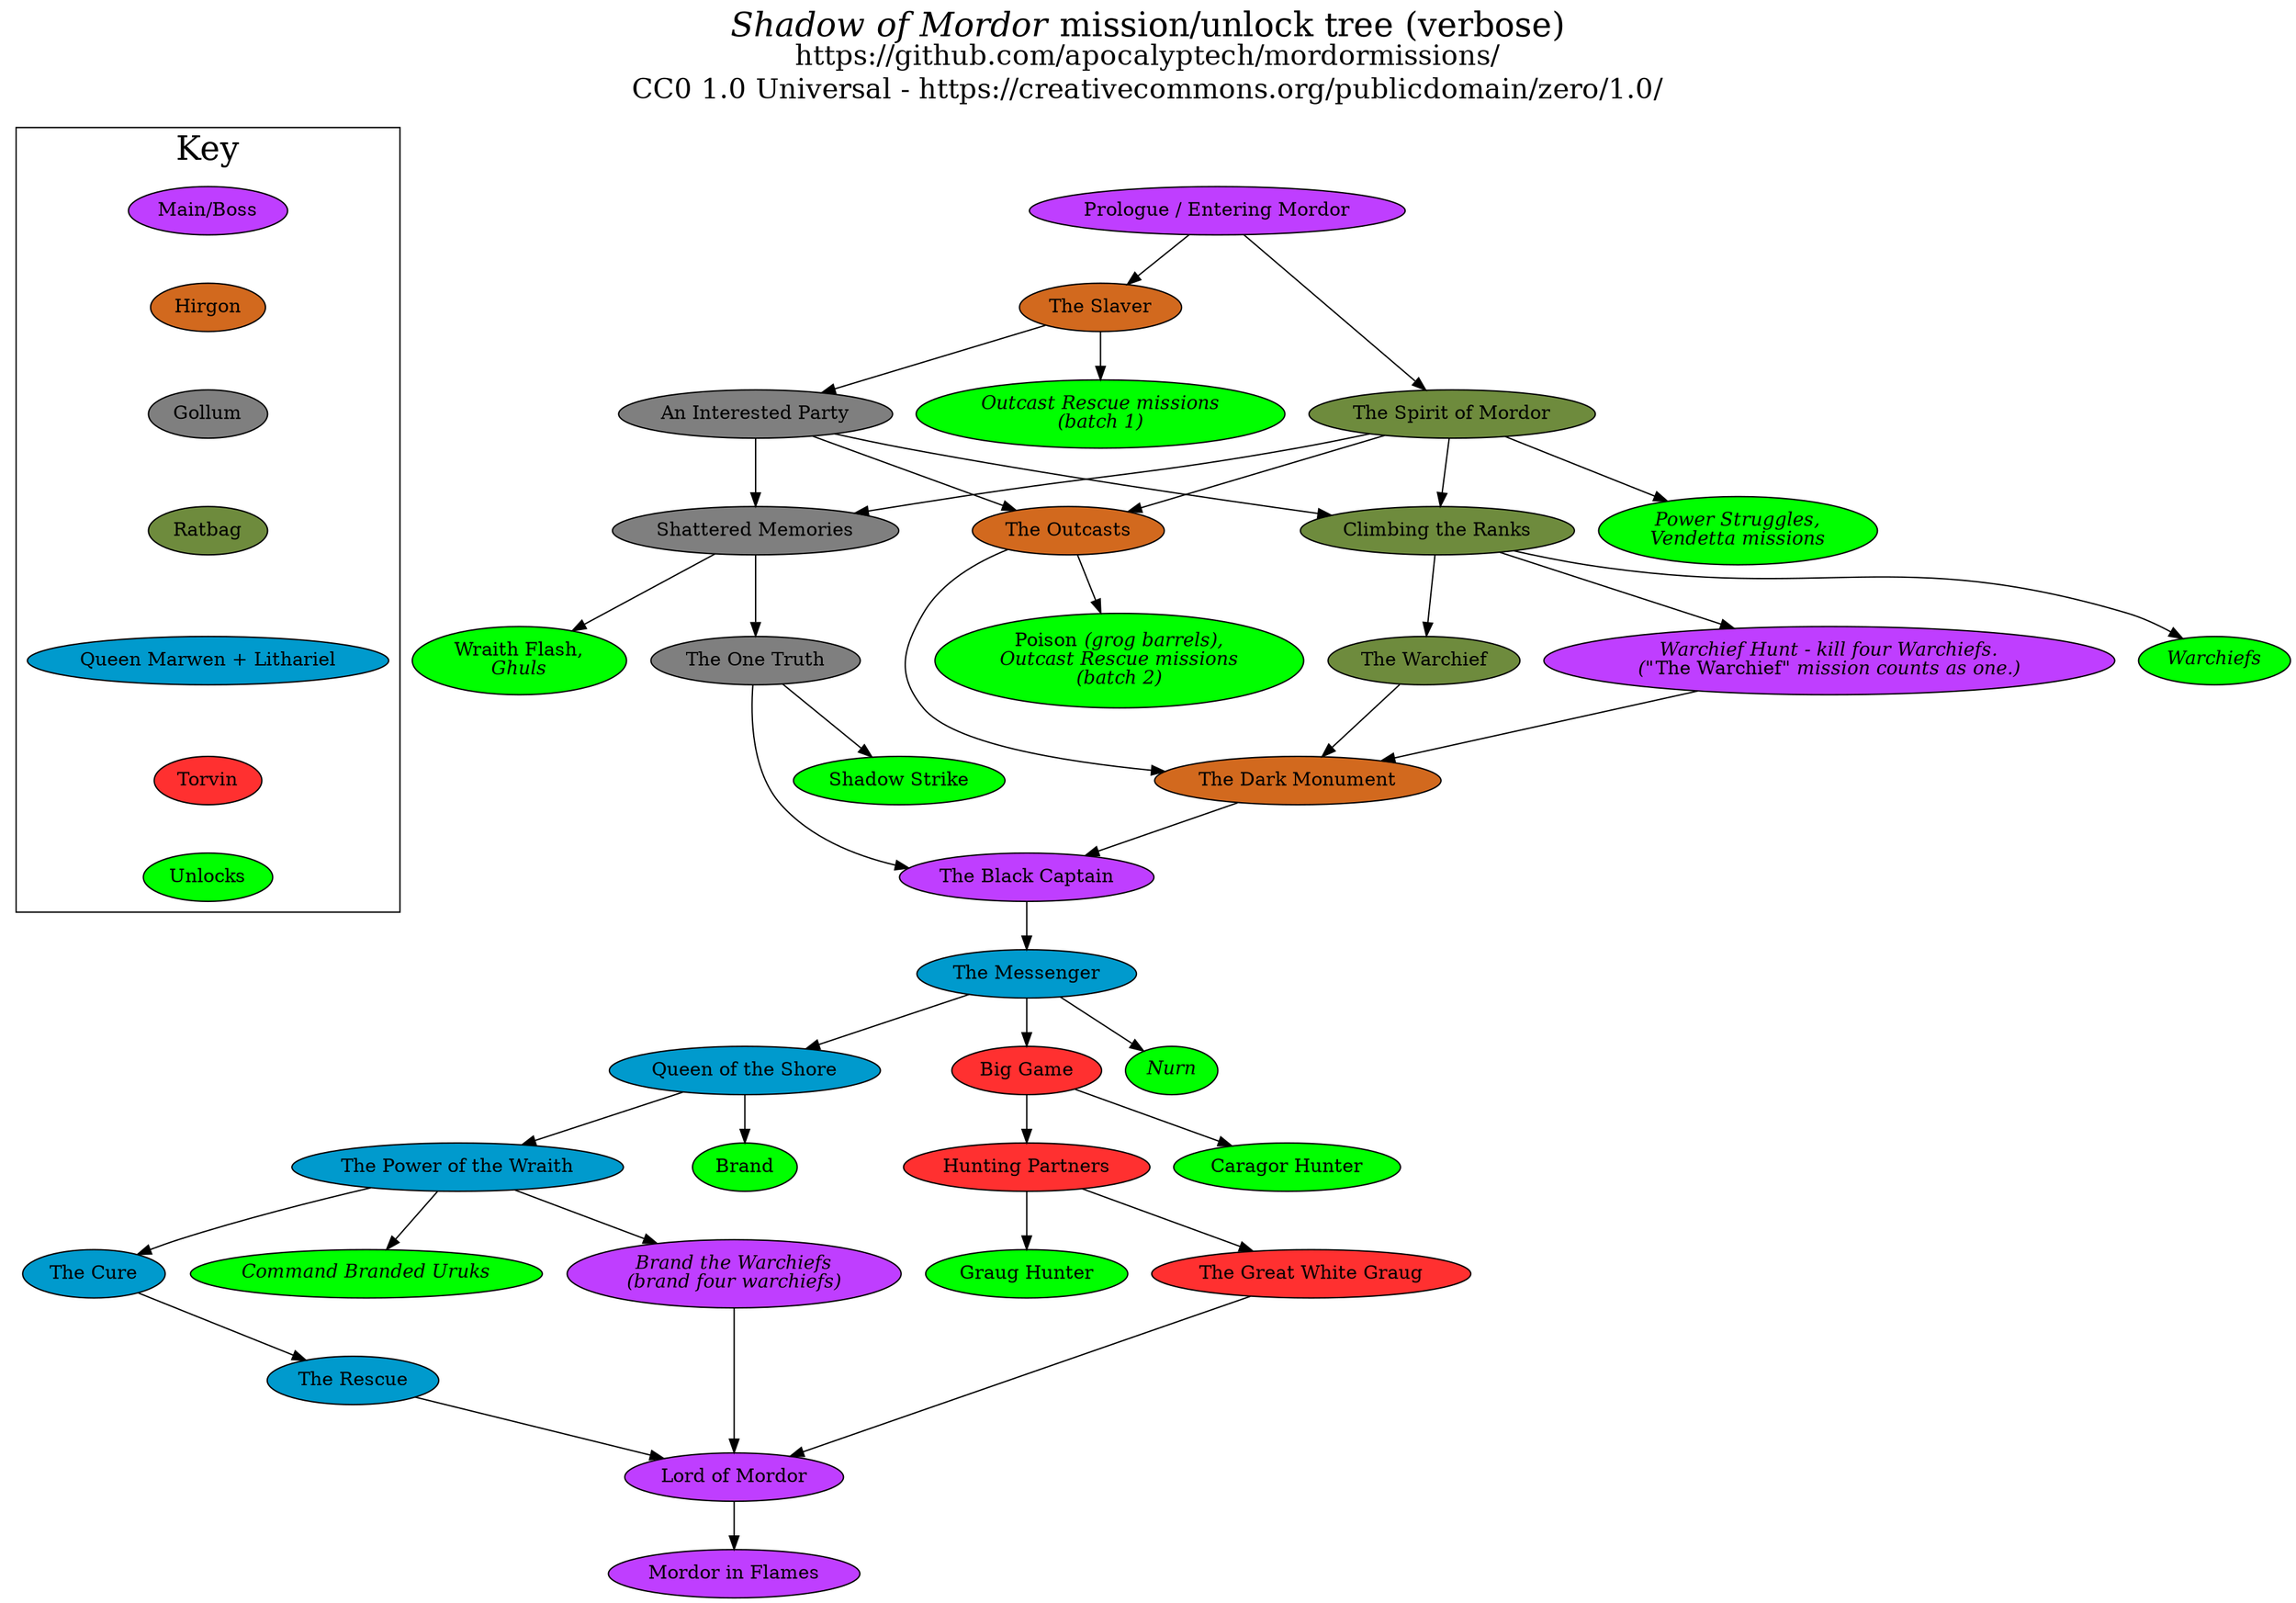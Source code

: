 // Compiled by CJ Kucera (pez@apocalyptech.com), March 2017
// https://github.com/apocalyptech/mordormissions/
//
// Released into public domain, or specifically CC0 1.0 Universal
// https://creativecommons.org/publicdomain/zero/1.0/

digraph mordor_verbose {

    // This version has separate nodes for mission unlocks.
    // See mordor_condensed.dot for a version which doesn't.

    labelloc = "t";
    fontsize = 25;
    label = <<i>Shadow of Mordor</i> mission/unlock tree (verbose)<br/><sup>https://github.com/apocalyptech/mordormissions/<br/>CC0 1.0 Universal - https://creativecommons.org/publicdomain/zero/1.0/</sup>>;

    // Main storyline missions
    {
        node [style=filled fillcolor=darkorchid1];

        label_main [label="Main/Boss"];

        prologue [label="Prologue / Entering Mordor"];
        kill [label=<<i>Warchief Hunt - kill four Warchiefs.<br/>("</i>The Warchief<i>" mission counts as one.)</i>>];
        captain [label="The Black Captain"];
        brand [label=<<i>Brand the Warchiefs<br/>(brand four warchiefs)</i>>];
        lord [label="Lord of Mordor"];
        flames [label="Mordor in Flames"];
    }

    // Hirgon Missions
    {
        node [style=filled fillcolor=chocolate];

        label_hirgon [label="Hirgon"];

        slaver [label="The Slaver"];
        outcasts [label="The Outcasts"];
        monument [label="The Dark Monument"];
    }

    // Gollum Missions
    {
        node [style=filled fillcolor=gray50];

        label_gollum [label="Gollum"];

        interested [label="An Interested Party"];
        shattered [label="Shattered Memories"];
        truth [label="The One Truth"];
    }
    
    // Ratbag Missions
    {
        node [style=filled fillcolor=darkolivegreen4];

        label_ratbag [label="Ratbag"];

        spirit [label="The Spirit of Mordor"];
        climbing [label="Climbing the Ranks"];
        warchief [label="The Warchief"];
    }

    // Queen Marwen + Lithariel missions
    {
        node [style=filled fillcolor=deepskyblue3];

        label_queen [label="Queen Marwen + Lithariel"];

        messenger [label="The Messenger"];
        queen [label="Queen of the Shore"];
        power [label="The Power of the Wraith"];
        cure [label="The Cure"];
        rescue [label="The Rescue"];
    }

    // Torvin missions
    {
        node [style=filled fillcolor=firebrick1];

        label_torvin [label="Torvin"];

        game [label="Big Game"];
        partners [label="Hunting Partners"];
        graug [label="The Great White Graug"];
    }

    // Unlocks
    {
        node [style=filled fillcolor=green];

        label_unlocks [label="Unlocks"];

        wraith_flash_ghuls [label=<Wraith Flash,<br/><i>Ghuls</i>>];
        poison_outcast2 [label=<Poison <i>(grog barrels),<br/>Outcast Rescue missions<br/>(batch 2)</i>>];
        shadow_strike [label="Shadow Strike"];
        caragor_hunter [label="Caragor Hunter"];
        graug_hunter [label="Graug Hunter"];
        skill_brand [label="Brand"];

        outcast_rescue1 [label=<<i>Outcast Rescue missions<br/>(batch 1)</i>>];
        warchiefs_avail [label=<<i>Warchiefs</i>>];
        nurn [label=<<i>Nurn</i>>];
        command [label=<<i>Command Branded Uruks</i>>];
        power_struggles [label=<<i>Power Struggles,<br/>Vendetta missions</i>>];
    }

    // Key
    subgraph cluster_key {
        edge[style=invis];
        label = "Key";
        label_main -> label_hirgon -> label_gollum -> label_ratbag -> label_queen -> label_torvin -> label_unlocks;
    }

    // Missions
    prologue -> slaver;
    prologue -> spirit;
    slaver -> interested;
    spirit -> climbing;
    spirit -> shattered;
    spirit -> outcasts;
    interested -> shattered;
    interested -> outcasts;
    interested -> climbing;
    climbing -> warchief;
    climbing -> kill;
    shattered -> truth;
    warchief -> monument;
    kill -> monument;
    truth -> captain;
    outcasts -> monument;
    monument -> captain;
    captain -> messenger;
    messenger -> queen;
    messenger -> game;
    queen -> power;
    game -> partners;
    partners -> graug;
    power -> cure;
    power -> brand;
    brand -> lord;
    cure -> rescue;
    rescue -> lord;
    graug -> lord;
    lord -> flames;

    // Unlocks
    shattered -> wraith_flash_ghuls;
    outcasts -> poison_outcast2;
    truth -> shadow_strike;
    game -> caragor_hunter;
    partners -> graug_hunter;
    queen -> skill_brand;
    spirit -> power_struggles;
    slaver -> outcast_rescue1;
    climbing -> warchiefs_avail;
    messenger -> nurn;
    power -> command;

}
